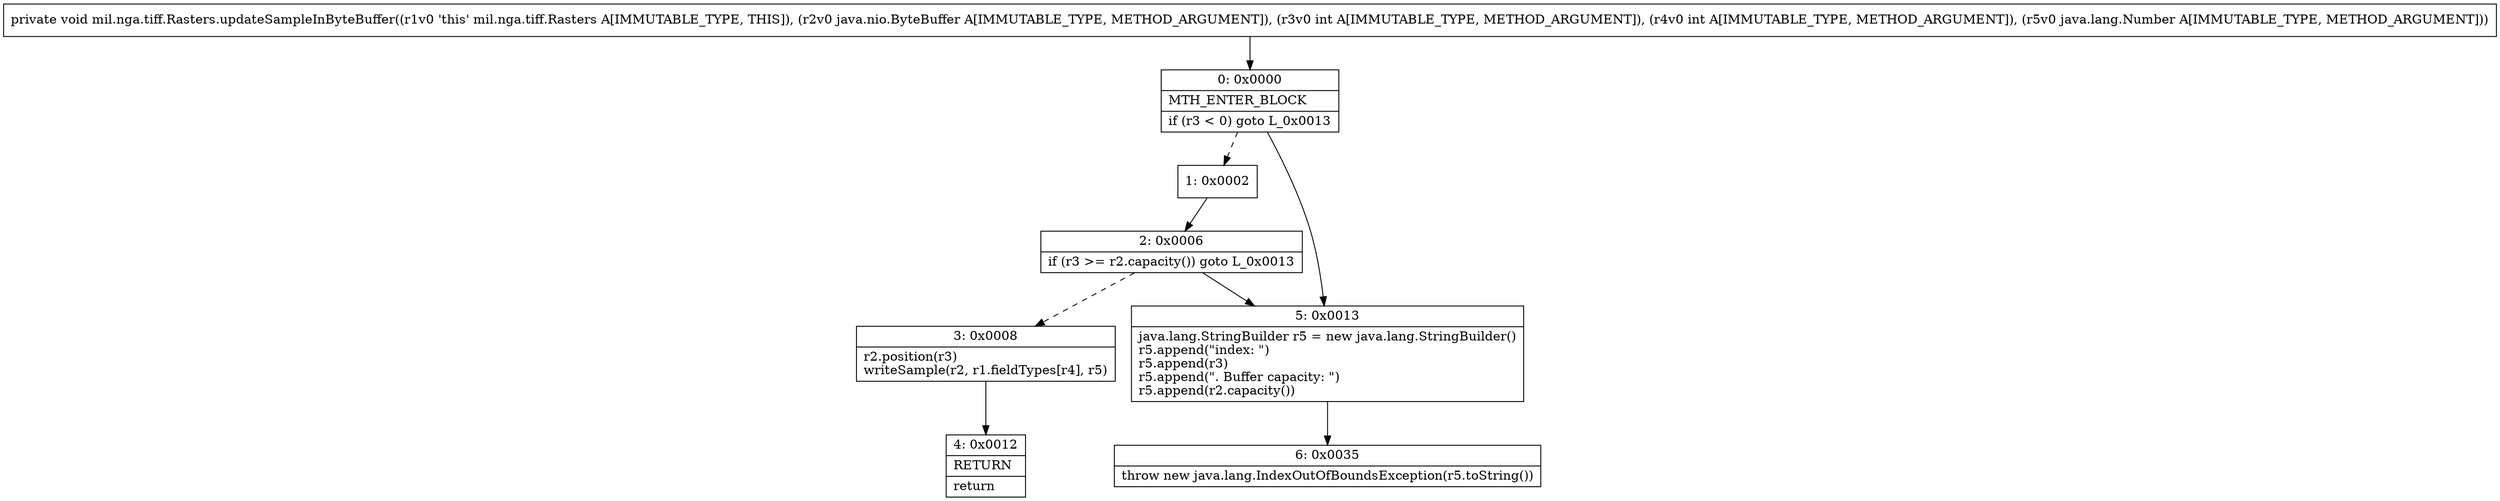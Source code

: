 digraph "CFG formil.nga.tiff.Rasters.updateSampleInByteBuffer(Ljava\/nio\/ByteBuffer;IILjava\/lang\/Number;)V" {
Node_0 [shape=record,label="{0\:\ 0x0000|MTH_ENTER_BLOCK\l|if (r3 \< 0) goto L_0x0013\l}"];
Node_1 [shape=record,label="{1\:\ 0x0002}"];
Node_2 [shape=record,label="{2\:\ 0x0006|if (r3 \>= r2.capacity()) goto L_0x0013\l}"];
Node_3 [shape=record,label="{3\:\ 0x0008|r2.position(r3)\lwriteSample(r2, r1.fieldTypes[r4], r5)\l}"];
Node_4 [shape=record,label="{4\:\ 0x0012|RETURN\l|return\l}"];
Node_5 [shape=record,label="{5\:\ 0x0013|java.lang.StringBuilder r5 = new java.lang.StringBuilder()\lr5.append(\"index: \")\lr5.append(r3)\lr5.append(\". Buffer capacity: \")\lr5.append(r2.capacity())\l}"];
Node_6 [shape=record,label="{6\:\ 0x0035|throw new java.lang.IndexOutOfBoundsException(r5.toString())\l}"];
MethodNode[shape=record,label="{private void mil.nga.tiff.Rasters.updateSampleInByteBuffer((r1v0 'this' mil.nga.tiff.Rasters A[IMMUTABLE_TYPE, THIS]), (r2v0 java.nio.ByteBuffer A[IMMUTABLE_TYPE, METHOD_ARGUMENT]), (r3v0 int A[IMMUTABLE_TYPE, METHOD_ARGUMENT]), (r4v0 int A[IMMUTABLE_TYPE, METHOD_ARGUMENT]), (r5v0 java.lang.Number A[IMMUTABLE_TYPE, METHOD_ARGUMENT])) }"];
MethodNode -> Node_0;
Node_0 -> Node_1[style=dashed];
Node_0 -> Node_5;
Node_1 -> Node_2;
Node_2 -> Node_3[style=dashed];
Node_2 -> Node_5;
Node_3 -> Node_4;
Node_5 -> Node_6;
}

